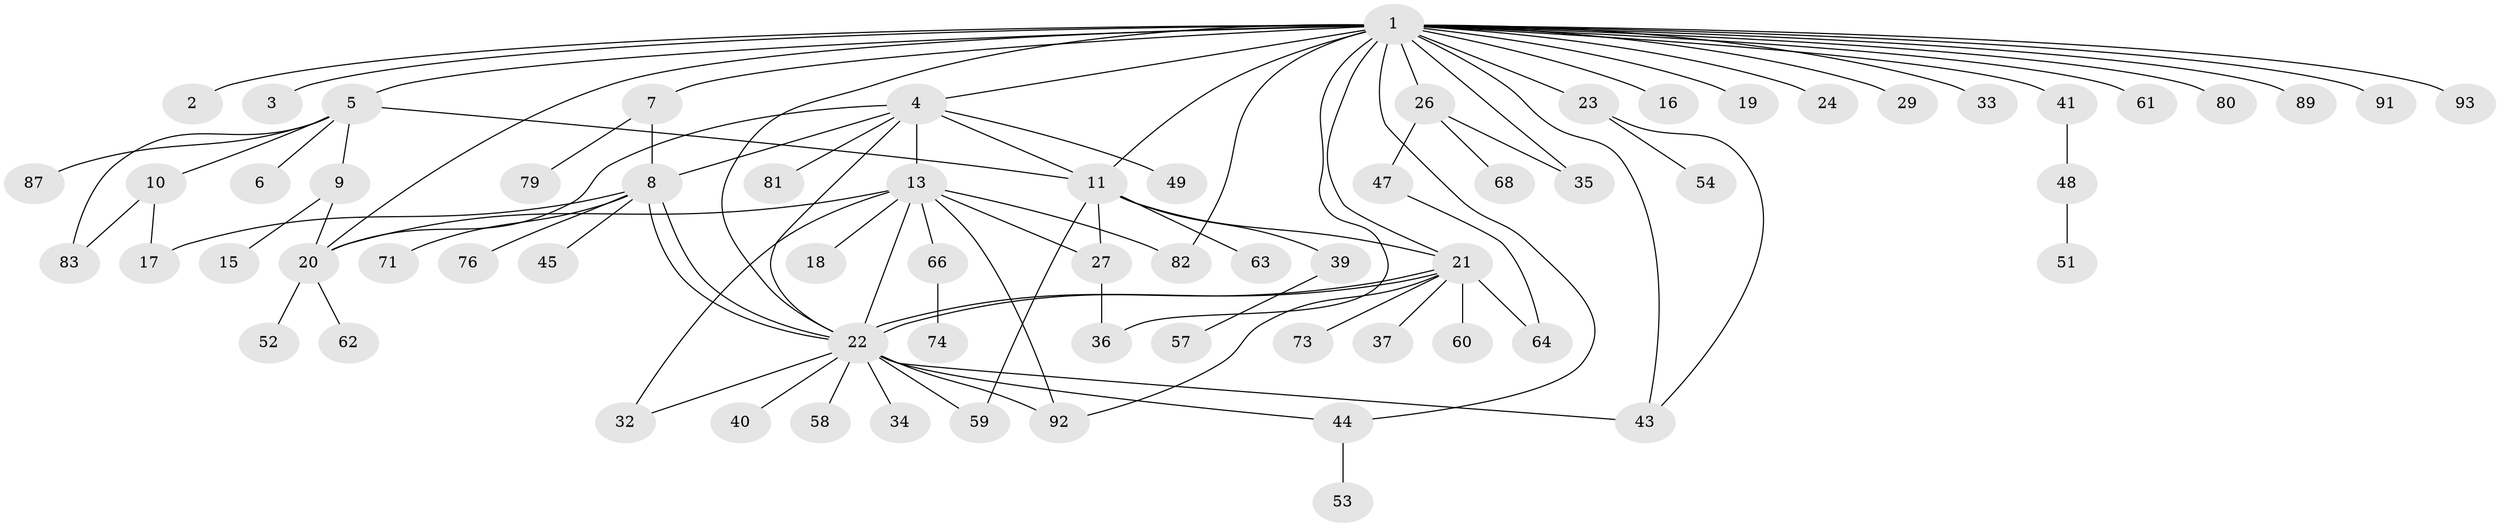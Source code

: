 // Generated by graph-tools (version 1.1) at 2025/23/03/03/25 07:23:53]
// undirected, 68 vertices, 94 edges
graph export_dot {
graph [start="1"]
  node [color=gray90,style=filled];
  1 [super="+12"];
  2 [super="+42"];
  3;
  4 [super="+14"];
  5 [super="+86"];
  6;
  7 [super="+65"];
  8 [super="+25"];
  9 [super="+46"];
  10 [super="+30"];
  11 [super="+38"];
  13 [super="+28"];
  15;
  16;
  17 [super="+85"];
  18;
  19;
  20 [super="+70"];
  21 [super="+31"];
  22 [super="+69"];
  23 [super="+72"];
  24;
  26 [super="+88"];
  27;
  29;
  32;
  33;
  34 [super="+90"];
  35;
  36 [super="+77"];
  37 [super="+56"];
  39;
  40;
  41;
  43;
  44;
  45;
  47 [super="+55"];
  48 [super="+78"];
  49 [super="+50"];
  51 [super="+67"];
  52;
  53;
  54;
  57;
  58;
  59;
  60;
  61;
  62;
  63;
  64 [super="+94"];
  66;
  68;
  71;
  73;
  74 [super="+75"];
  76;
  79;
  80;
  81;
  82;
  83 [super="+84"];
  87;
  89;
  91;
  92;
  93;
  1 -- 2 [weight=2];
  1 -- 3;
  1 -- 4 [weight=2];
  1 -- 5;
  1 -- 7 [weight=2];
  1 -- 11 [weight=2];
  1 -- 16;
  1 -- 19;
  1 -- 20;
  1 -- 29;
  1 -- 33;
  1 -- 35;
  1 -- 36;
  1 -- 41 [weight=2];
  1 -- 43;
  1 -- 61;
  1 -- 89;
  1 -- 91;
  1 -- 93;
  1 -- 44;
  1 -- 80;
  1 -- 82;
  1 -- 21;
  1 -- 22;
  1 -- 23;
  1 -- 24;
  1 -- 26;
  4 -- 11;
  4 -- 13;
  4 -- 22;
  4 -- 81;
  4 -- 49;
  4 -- 20;
  4 -- 8;
  5 -- 6;
  5 -- 9;
  5 -- 10;
  5 -- 87;
  5 -- 83;
  5 -- 11;
  7 -- 8;
  7 -- 79;
  8 -- 17;
  8 -- 22;
  8 -- 22;
  8 -- 45;
  8 -- 76;
  8 -- 71;
  9 -- 15;
  9 -- 20;
  10 -- 83;
  10 -- 17;
  11 -- 21;
  11 -- 27;
  11 -- 39;
  11 -- 59;
  11 -- 63;
  13 -- 18;
  13 -- 20;
  13 -- 22;
  13 -- 27;
  13 -- 32;
  13 -- 66;
  13 -- 82;
  13 -- 92;
  20 -- 52;
  20 -- 62;
  21 -- 22;
  21 -- 22;
  21 -- 37;
  21 -- 60;
  21 -- 73;
  21 -- 92;
  21 -- 64;
  22 -- 32;
  22 -- 34;
  22 -- 40;
  22 -- 43;
  22 -- 44;
  22 -- 58;
  22 -- 59;
  22 -- 92;
  23 -- 43;
  23 -- 54;
  26 -- 35;
  26 -- 47;
  26 -- 68;
  27 -- 36;
  39 -- 57;
  41 -- 48;
  44 -- 53;
  47 -- 64;
  48 -- 51;
  66 -- 74;
}
